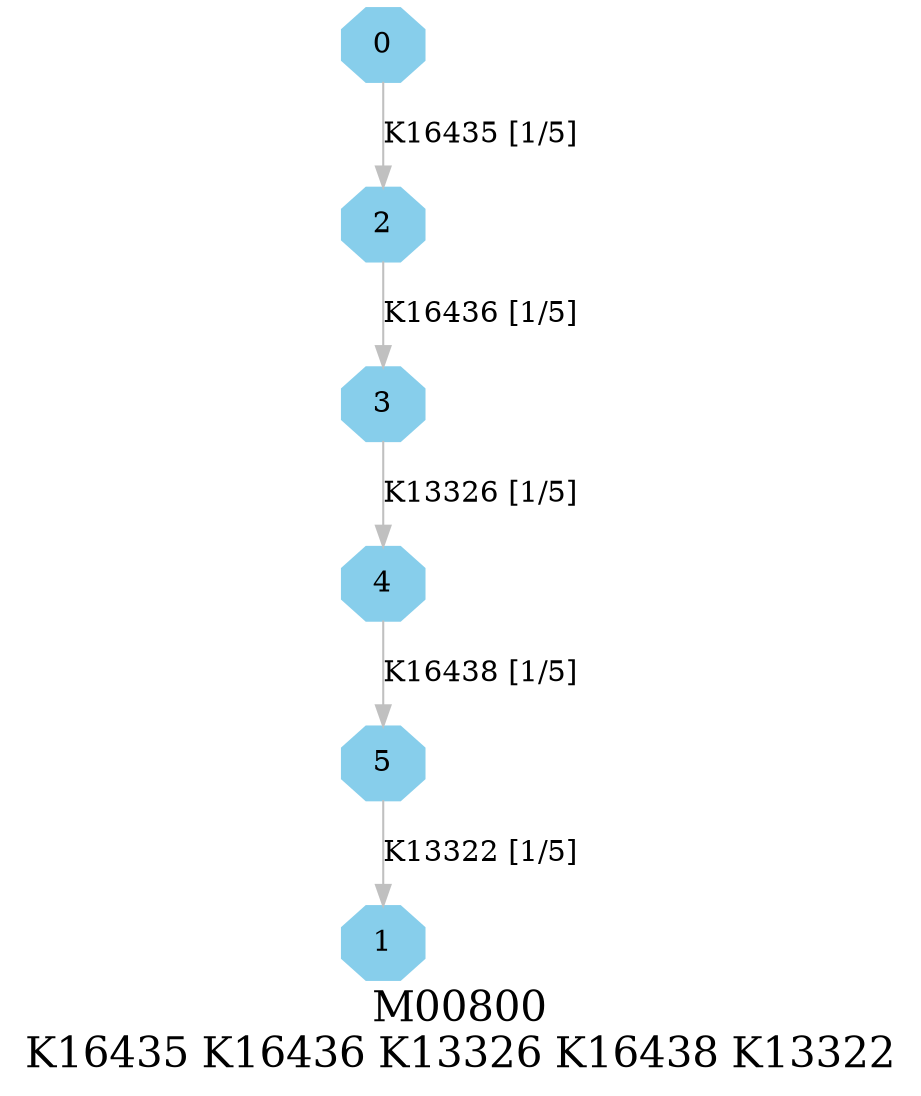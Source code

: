 digraph G {
graph [label="M00800
K16435 K16436 K13326 K16438 K13322",fontsize=20];
node [shape=box,style=filled];
edge [len=3,color=grey];
{node [width=.3,height=.3,shape=octagon,style=filled,color=skyblue] 0 1 2 3 4 5 }
0 -> 2 [label="K16435 [1/5]"];
2 -> 3 [label="K16436 [1/5]"];
3 -> 4 [label="K13326 [1/5]"];
4 -> 5 [label="K16438 [1/5]"];
5 -> 1 [label="K13322 [1/5]"];
}